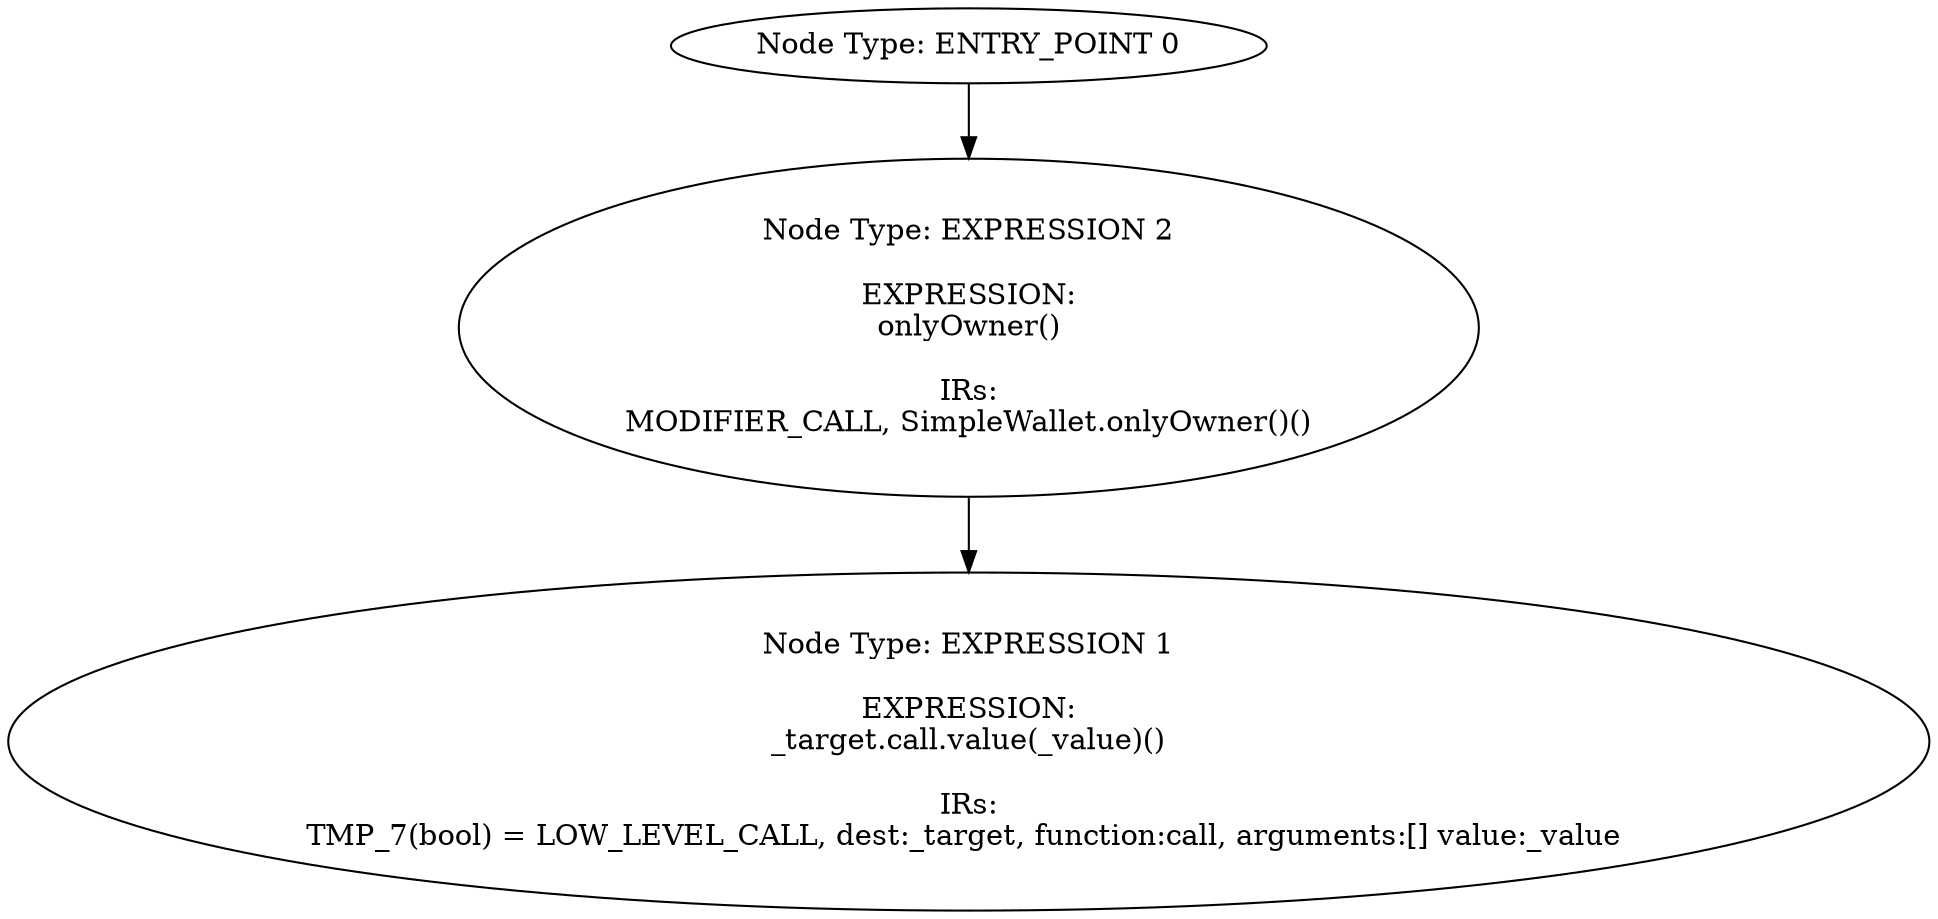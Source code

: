 digraph{
0[label="Node Type: ENTRY_POINT 0
"];
0->2;
1[label="Node Type: EXPRESSION 1

EXPRESSION:
_target.call.value(_value)()

IRs:
TMP_7(bool) = LOW_LEVEL_CALL, dest:_target, function:call, arguments:[] value:_value "];
2[label="Node Type: EXPRESSION 2

EXPRESSION:
onlyOwner()

IRs:
MODIFIER_CALL, SimpleWallet.onlyOwner()()"];
2->1;
}
